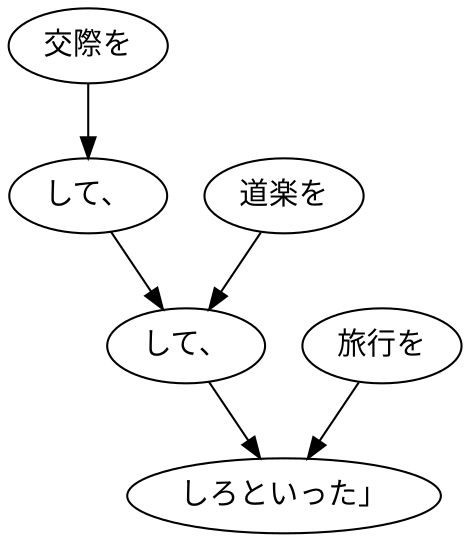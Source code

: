 digraph graph4653 {
	node0 [label="交際を"];
	node1 [label="して、"];
	node2 [label="道楽を"];
	node3 [label="して、"];
	node4 [label="旅行を"];
	node5 [label="しろといった」"];
	node0 -> node1;
	node1 -> node3;
	node2 -> node3;
	node3 -> node5;
	node4 -> node5;
}
